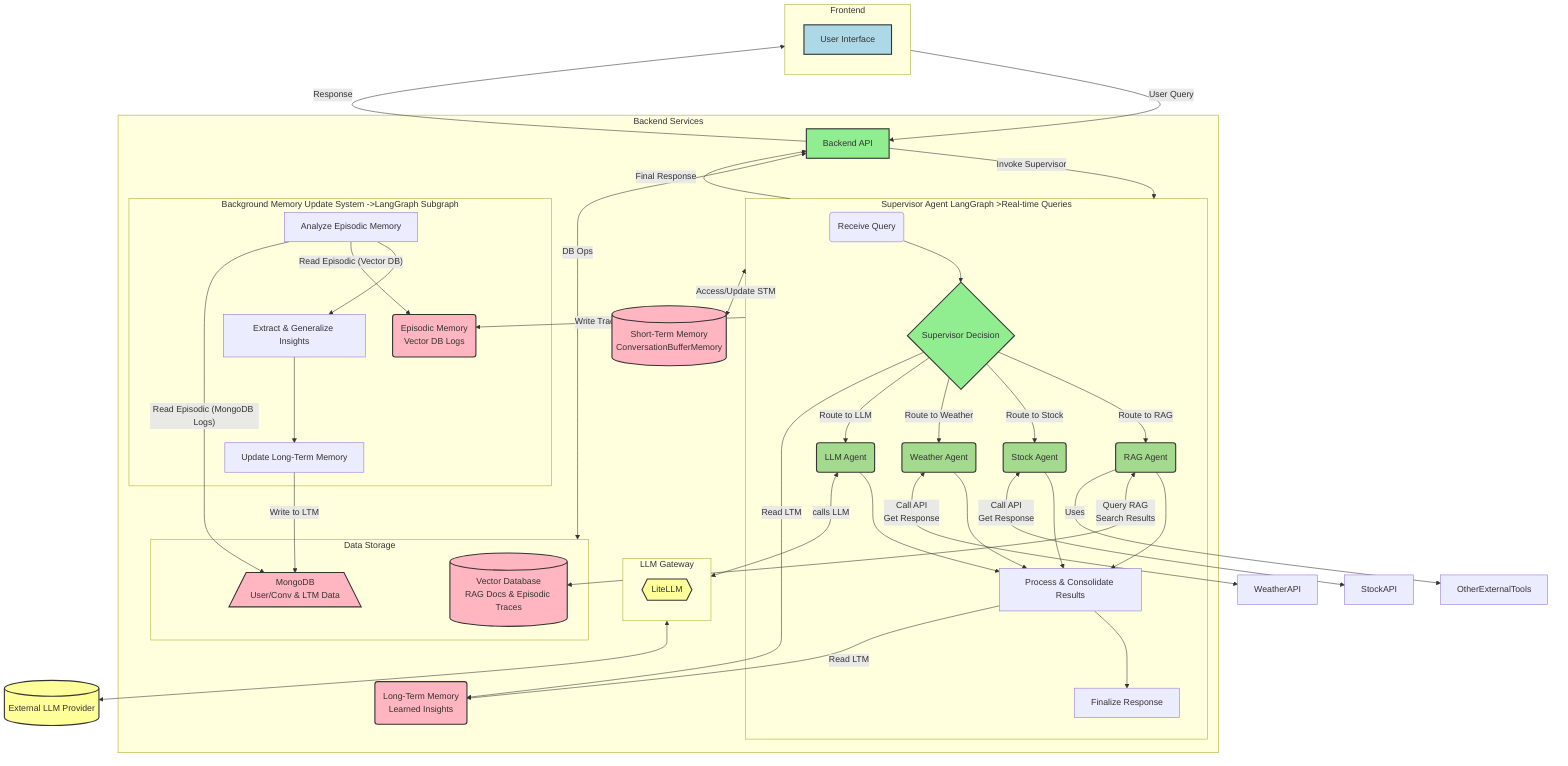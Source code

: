 %% title: Revised Phase 4 Architecture Diagram: RAG, Vector DB, and Comprehensive Memory
%% Mermaid initialization for styling
%%{
  init: {
    'theme': 'base', %% Starting from a base theme for customization
    'themeVariables': {
      'fontFamily': 'Arial, sans-serif', %% Using a common, readable font
      'fontSize': '16px',             %% Slightly larger font size
      'primaryColor': '#ADD8E6',       %% Light Blue (UI)
      'secondaryColor': '#90EE90',      %% Light Green (Backend/Supervisor)
      'tertiaryColor': '#A3DA8D',       %% Medium Green (Specialized Agent)
      'quaternaryColor': '#FFB6C1',     %% Light Red/Pink (Database/Memory/Resources)
      'lineColor': '#555',              %% Darker lines for clarity
      'nodeBorder': '#333',             %% Darker node borders
      'primaryTextColor': '#333',       %% Dark text for readability
      'clusterBorder': '#BBB',          %% Lighter border for subgraphs
      'clusterBkg': '#F9f9f9'           %% Light background for subgraphs
    },
    'flowchart': {
      'curve': 'basis' %% Use 'basis' or 'linear' for curved lines
    },
    'look': 'handDrawn' %% Request hand-drawn look - support is renderer-dependent
  }
}%%
flowchart TD

    %% Define Custom Styles
    classDef uiStyle fill:#ADD8E6,stroke:#333,stroke-width:2px;
    %% Backend and Supervisor color
    classDef backendStyle fill:#90EE90,stroke:#333,stroke-width:2px;
    %% Specialized Agent color
    classDef agentStyle fill:#A3DA8D,stroke:#333,stroke-width:2px;
    classDef dbStyle fill:#FFB6C1,stroke:#333,stroke-width:2px;
    classDef externalStyle fill:#FFFF99,stroke:#333,stroke-width:2px;
    %% Tools/Resources color
    classDef resourceStyle fill:#FFB6C1,stroke:#333,stroke-width:2px;
    %% Memory components color (can share with DB color)
    classDef memoryStyle fill:#FFB6C1,stroke:#333,stroke-width:2px;

    %% Define Nodes and Subgraphs with IDs and Titles

    subgraph FE[Frontend]
        direction TB
        UI[User Interface]:::uiStyle
    end

    %% Backend Services contains the core application logic and agent system
    subgraph BS[Backend Services]
        direction TB
        BackendAPI[Backend API]:::backendStyle

        %% Main LangGraph orchestrated by the Supervisor for real-time queries
        subgraph SupervisorGraph[Supervisor Agent LangGraph >Real-time Queries]
            direction TB
            Input(Receive Query)
            %% Supervisor Node decides routing
            SupervisorNode{Supervisor Decision}:::backendStyle
            %% RAG Specialized Agent Node (Moved to left)
            RAGAgentNode(RAG Agent):::agentStyle
            %% Stock Specialized Agent Node
            StockAgentNode(Stock Agent):::agentStyle
            %% Weather Specialized Agent Node
            WeatherAgentNode(Weather Agent):::agentStyle
            LLMAgentNode(LLM Agent):::agentStyle
            %% Node to process and consolidate results from specialized agents
            ProcessResults[Process & Consolidate Results]
            %% Node to finalize the response before sending back
            FinalizeResponse[Finalize Response]

            %% --- Internal LangGraph Flow ---
            Input --> SupervisorNode;

            %% Supervisor routes to Specialized Agents (RAG, Stock, or Weather)
            SupervisorNode -- "Route to RAG" --> RAGAgentNode;
            SupervisorNode -- "Route to Stock" --> StockAgentNode;
            SupervisorNode -- "Route to Weather" --> WeatherAgentNode;
            SupervisorNode -- "Route to LLM" --> LLMAgentNode;



            %% Specialized Agent tasks lead to result processing
            RAGAgentNode --> ProcessResults;
            StockAgentNode --> ProcessResults;
            WeatherAgentNode --> ProcessResults;
            LLMAgentNode --> ProcessResults;
            

            %% Final step after processing results
            ProcessResults --> FinalizeResponse;
        end
            %% --- Interaction with Memory within the Real-time Graph ---
            %% Access to Short-Term Memory by the Supervisor Graph
            SupervisorGraph <-- "Access/Update STM" --> STM[(Short-Term Memory<br>ConversationBufferMemory)]:::memoryStyle;
            %% Specialized Agents / Processing Node write to Episodic Memory (Vector DB)
            %% Link to Vector DB component
            SupervisorGraph -->|"Write Trace/Result"| EpisodicMemory(Episodic Memory<br>Vector DB Logs):::memoryStyle; 
            %% Supervisor or Specialized Agents read from Long-Term Memory
            %% Link to LTM component
            SupervisorNode -->|"Read LTM"| LongTermMemory(Long-Term Memory<br>Learned Insights):::memoryStyle; 
            %% Processing might also read LTM
            ProcessResults -->|"Read LTM"| LongTermMemory; 



        %% LLM Gateway for abstracting LLM calls
        subgraph LG[LLM Gateway]
            direction TB
            %% LiteLLM component
            LiteLLMGateway{{LiteLLM}}:::externalStyle
        end

        %% Data Storage for user and conversation data, and Vector DB
        subgraph DS[Data Storage]
             direction TB
             %% User and Conversation History Data in MongoDB (also potentially stores LTM)
             MongoDB[/MongoDB<br>User/Conv & LTM Data\]:::dbStyle
             %% Vector Database for RAG documents and Episodic Memory traces
             VectorDB[(Vector Database<br>RAG Docs & Episodic Traces)]:::dbStyle
        end

        %% Background process for updating Long-Term Memory
        subgraph BackgroundUpdater[Background Memory Update System ->LangGraph Subgraph]
            direction TB
            %% Node to periodically analyze Episodic Memory
            AnalyzeEpisodicMemory[Analyze Episodic Memory]
            %% Node to extract and generalize insights
            ExtractInsights[Extract & Generalize Insights]
            %% Node to update Long-Term Memory
            UpdateLongTermMemory[Update Long-Term Memory]

            %% --- Internal Background Flow ---
            AnalyzeEpisodicMemory --> ExtractInsights;
            ExtractInsights --> UpdateLongTermMemory;

            %% --- Interaction with Memory from Background ---
            %% Reads from Episodic Memory (Vector DB and MongoDB logs)
            AnalyzeEpisodicMemory -->|"Read Episodic (Vector DB)"| EpisodicMemory;
             %% Assuming detailed logs are in MongoDB
            AnalyzeEpisodicMemory -->|"Read Episodic (MongoDB Logs)"| MongoDB;

            %% Writes to Long-Term Memory store
            %% Assuming LTM is primarily in MongoDB or linked from it
            UpdateLongTermMemory -->|"Write to LTM"| MongoDB; 
        end
    end

    %% External APIs and services


    %% External LLM Provider used by the Gateway
    ExternalLLM[(External LLM Provider)]:::externalStyle
    %% --- Flow between Subgraphs/External Dependencies ---

    %% Frontend sends queries to Backend API
    FE -- "User Query" --> BackendAPI;
    %% Backend API sends response back to Frontend
    BackendAPI -- "Response" --> FE;


    %% Backend API invokes the Supervisor LangGraph
    %% Connecting to the graph subgraph
    BackendAPI -- "Invoke Supervisor" --> SupervisorGraph; 

    %% LLM interactions (via Gateway) used by the Supervisor Graph
    %% Connecting from the graph subgraph as a whole for simplicity
    
    LLMAgentNode <--calls LLM --> LG;



    %% Specialized Agents interact with their tools/databases using bidirectional edges
    %% New: RAG Agent interacts with the Vector Database (Episodic Memory store)
    RAGAgentNode <-- "Query RAG<br>Search Results" --> VectorDB;
    %% Stock Agent interacts with the external Stock API
    StockAgentNode <-- "Call API<br>Get Response" --> StockAPI;
    %% Weather Agent interacts with the external Weather API
    WeatherAgentNode <-- "Call API<br>Get Response" --> WeatherAPI;
    %% RAG Agent might use other external tools (like web search)
    RAGAgentNode -- "Uses" --> OtherExternalTools;


    %% Backend API interacts with Data Storage (for user/conv data and LTM if stored there)
    %% Bidirectional for read/write

    BackendAPI <-- "DB Ops" --> DS; 

    %% Final response path from Supervisor LangGraph back to Backend API
    %% Connecting from the graph subgraph

    SupervisorGraph -- "Final Response" --> BackendAPI; 

   LG<-->ExternalLLM
    %% Apply curved lines using 'basis' interpolation for smooth flow
    linkStyle default interpolate basis;